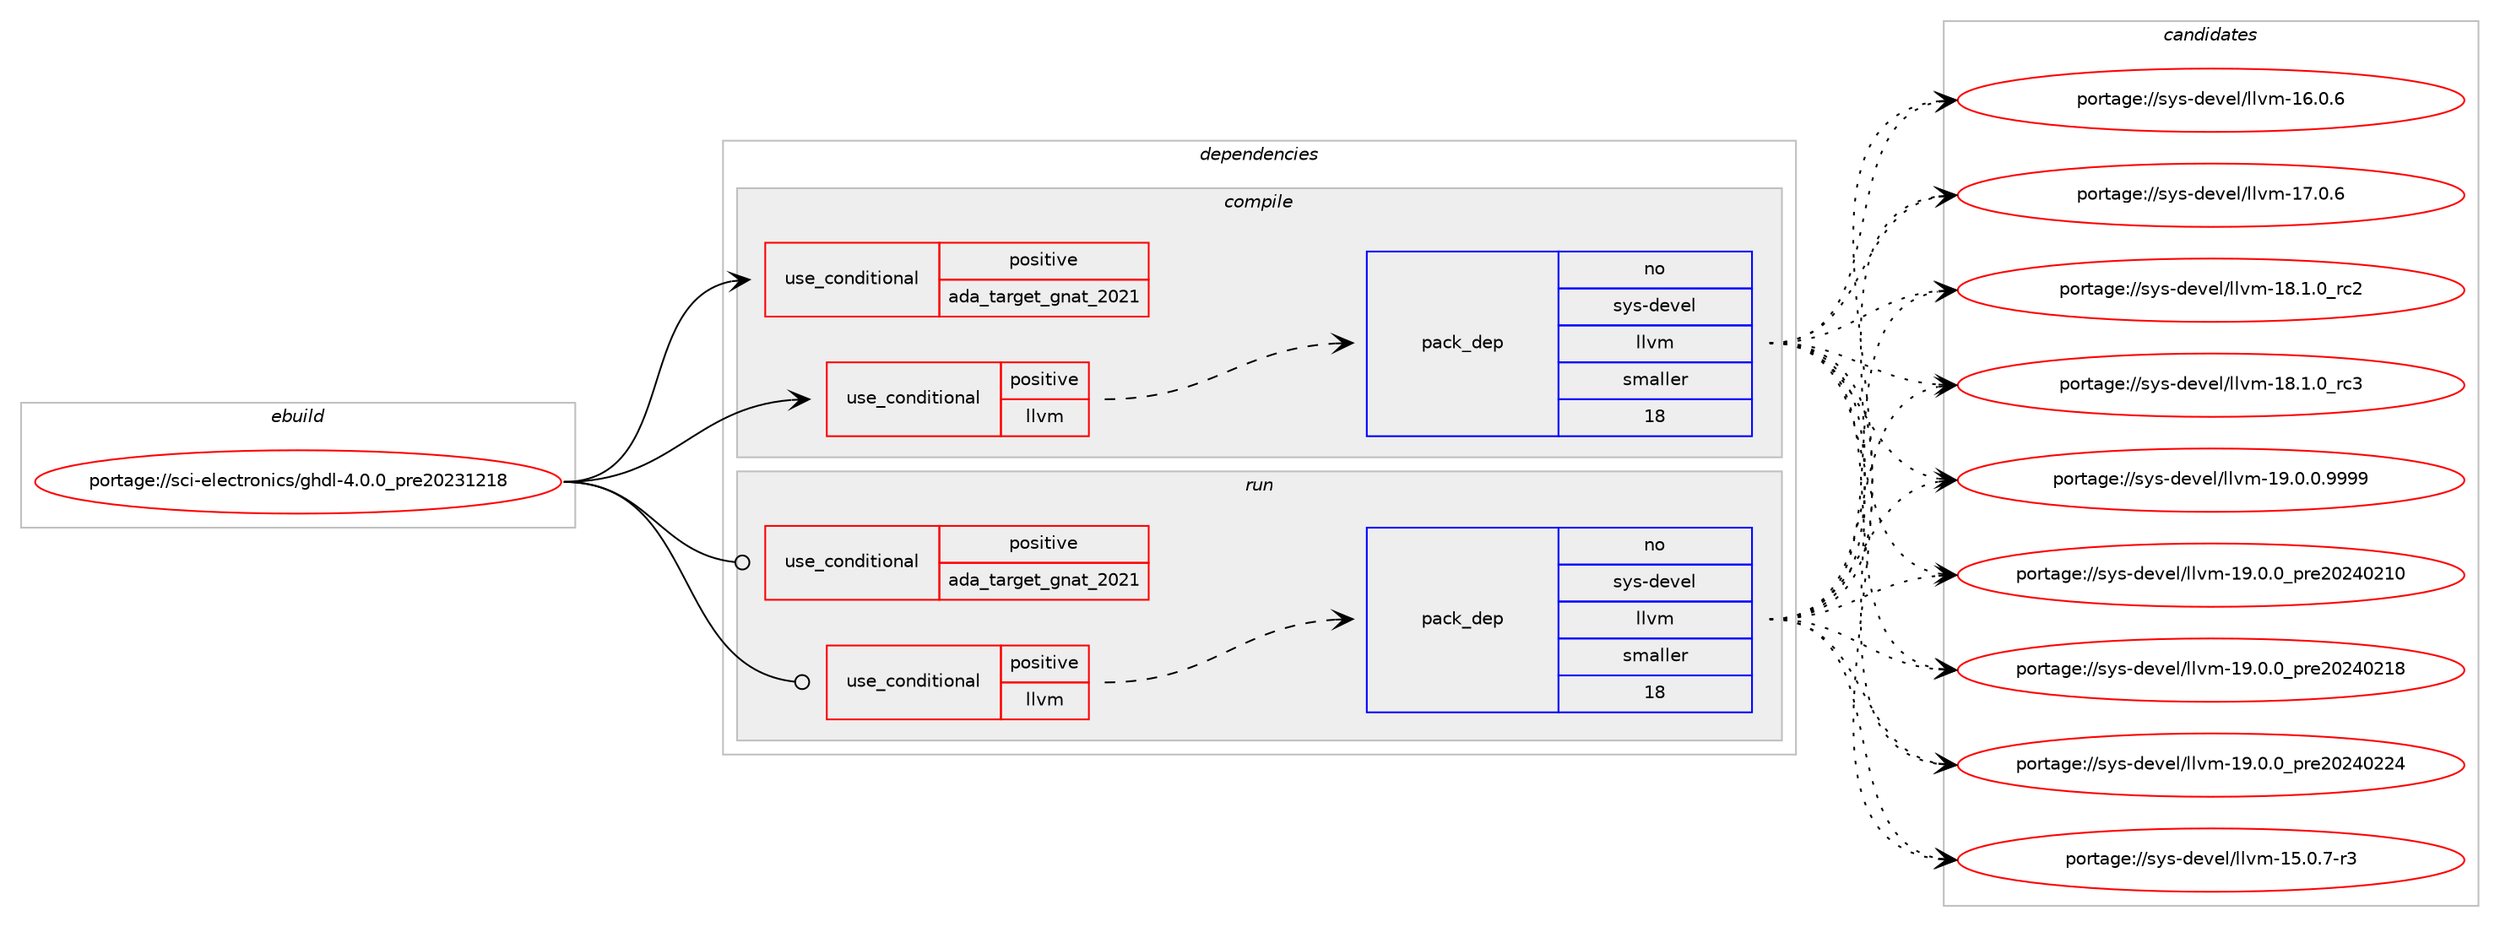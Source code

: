 digraph prolog {

# *************
# Graph options
# *************

newrank=true;
concentrate=true;
compound=true;
graph [rankdir=LR,fontname=Helvetica,fontsize=10,ranksep=1.5];#, ranksep=2.5, nodesep=0.2];
edge  [arrowhead=vee];
node  [fontname=Helvetica,fontsize=10];

# **********
# The ebuild
# **********

subgraph cluster_leftcol {
color=gray;
rank=same;
label=<<i>ebuild</i>>;
id [label="portage://sci-electronics/ghdl-4.0.0_pre20231218", color=red, width=4, href="../sci-electronics/ghdl-4.0.0_pre20231218.svg"];
}

# ****************
# The dependencies
# ****************

subgraph cluster_midcol {
color=gray;
label=<<i>dependencies</i>>;
subgraph cluster_compile {
fillcolor="#eeeeee";
style=filled;
label=<<i>compile</i>>;
subgraph cond8602 {
dependency12677 [label=<<TABLE BORDER="0" CELLBORDER="1" CELLSPACING="0" CELLPADDING="4"><TR><TD ROWSPAN="3" CELLPADDING="10">use_conditional</TD></TR><TR><TD>positive</TD></TR><TR><TD>ada_target_gnat_2021</TD></TR></TABLE>>, shape=none, color=red];
# *** BEGIN UNKNOWN DEPENDENCY TYPE (TODO) ***
# dependency12677 -> package_dependency(portage://sci-electronics/ghdl-4.0.0_pre20231218,install,no,dev-lang,gnat-gpl,none,[,,],[slot(10)],[use(enable(ada),none)])
# *** END UNKNOWN DEPENDENCY TYPE (TODO) ***

}
id:e -> dependency12677:w [weight=20,style="solid",arrowhead="vee"];
subgraph cond8603 {
dependency12678 [label=<<TABLE BORDER="0" CELLBORDER="1" CELLSPACING="0" CELLPADDING="4"><TR><TD ROWSPAN="3" CELLPADDING="10">use_conditional</TD></TR><TR><TD>positive</TD></TR><TR><TD>llvm</TD></TR></TABLE>>, shape=none, color=red];
subgraph pack3957 {
dependency12679 [label=<<TABLE BORDER="0" CELLBORDER="1" CELLSPACING="0" CELLPADDING="4" WIDTH="220"><TR><TD ROWSPAN="6" CELLPADDING="30">pack_dep</TD></TR><TR><TD WIDTH="110">no</TD></TR><TR><TD>sys-devel</TD></TR><TR><TD>llvm</TD></TR><TR><TD>smaller</TD></TR><TR><TD>18</TD></TR></TABLE>>, shape=none, color=blue];
}
dependency12678:e -> dependency12679:w [weight=20,style="dashed",arrowhead="vee"];
}
id:e -> dependency12678:w [weight=20,style="solid",arrowhead="vee"];
# *** BEGIN UNKNOWN DEPENDENCY TYPE (TODO) ***
# id -> package_dependency(portage://sci-electronics/ghdl-4.0.0_pre20231218,install,strong,sys-devel,llvm,none,[,,],[slot(0)],[])
# *** END UNKNOWN DEPENDENCY TYPE (TODO) ***

}
subgraph cluster_compileandrun {
fillcolor="#eeeeee";
style=filled;
label=<<i>compile and run</i>>;
}
subgraph cluster_run {
fillcolor="#eeeeee";
style=filled;
label=<<i>run</i>>;
subgraph cond8604 {
dependency12680 [label=<<TABLE BORDER="0" CELLBORDER="1" CELLSPACING="0" CELLPADDING="4"><TR><TD ROWSPAN="3" CELLPADDING="10">use_conditional</TD></TR><TR><TD>positive</TD></TR><TR><TD>ada_target_gnat_2021</TD></TR></TABLE>>, shape=none, color=red];
# *** BEGIN UNKNOWN DEPENDENCY TYPE (TODO) ***
# dependency12680 -> package_dependency(portage://sci-electronics/ghdl-4.0.0_pre20231218,run,no,dev-lang,gnat-gpl,none,[,,],[slot(10)],[use(enable(ada),none)])
# *** END UNKNOWN DEPENDENCY TYPE (TODO) ***

}
id:e -> dependency12680:w [weight=20,style="solid",arrowhead="odot"];
subgraph cond8605 {
dependency12681 [label=<<TABLE BORDER="0" CELLBORDER="1" CELLSPACING="0" CELLPADDING="4"><TR><TD ROWSPAN="3" CELLPADDING="10">use_conditional</TD></TR><TR><TD>positive</TD></TR><TR><TD>llvm</TD></TR></TABLE>>, shape=none, color=red];
subgraph pack3958 {
dependency12682 [label=<<TABLE BORDER="0" CELLBORDER="1" CELLSPACING="0" CELLPADDING="4" WIDTH="220"><TR><TD ROWSPAN="6" CELLPADDING="30">pack_dep</TD></TR><TR><TD WIDTH="110">no</TD></TR><TR><TD>sys-devel</TD></TR><TR><TD>llvm</TD></TR><TR><TD>smaller</TD></TR><TR><TD>18</TD></TR></TABLE>>, shape=none, color=blue];
}
dependency12681:e -> dependency12682:w [weight=20,style="dashed",arrowhead="vee"];
}
id:e -> dependency12681:w [weight=20,style="solid",arrowhead="odot"];
}
}

# **************
# The candidates
# **************

subgraph cluster_choices {
rank=same;
color=gray;
label=<<i>candidates</i>>;

subgraph choice3957 {
color=black;
nodesep=1;
choice1151211154510010111810110847108108118109454953464846554511451 [label="portage://sys-devel/llvm-15.0.7-r3", color=red, width=4,href="../sys-devel/llvm-15.0.7-r3.svg"];
choice115121115451001011181011084710810811810945495446484654 [label="portage://sys-devel/llvm-16.0.6", color=red, width=4,href="../sys-devel/llvm-16.0.6.svg"];
choice115121115451001011181011084710810811810945495546484654 [label="portage://sys-devel/llvm-17.0.6", color=red, width=4,href="../sys-devel/llvm-17.0.6.svg"];
choice115121115451001011181011084710810811810945495646494648951149950 [label="portage://sys-devel/llvm-18.1.0_rc2", color=red, width=4,href="../sys-devel/llvm-18.1.0_rc2.svg"];
choice115121115451001011181011084710810811810945495646494648951149951 [label="portage://sys-devel/llvm-18.1.0_rc3", color=red, width=4,href="../sys-devel/llvm-18.1.0_rc3.svg"];
choice1151211154510010111810110847108108118109454957464846484657575757 [label="portage://sys-devel/llvm-19.0.0.9999", color=red, width=4,href="../sys-devel/llvm-19.0.0.9999.svg"];
choice115121115451001011181011084710810811810945495746484648951121141015048505248504948 [label="portage://sys-devel/llvm-19.0.0_pre20240210", color=red, width=4,href="../sys-devel/llvm-19.0.0_pre20240210.svg"];
choice115121115451001011181011084710810811810945495746484648951121141015048505248504956 [label="portage://sys-devel/llvm-19.0.0_pre20240218", color=red, width=4,href="../sys-devel/llvm-19.0.0_pre20240218.svg"];
choice115121115451001011181011084710810811810945495746484648951121141015048505248505052 [label="portage://sys-devel/llvm-19.0.0_pre20240224", color=red, width=4,href="../sys-devel/llvm-19.0.0_pre20240224.svg"];
dependency12679:e -> choice1151211154510010111810110847108108118109454953464846554511451:w [style=dotted,weight="100"];
dependency12679:e -> choice115121115451001011181011084710810811810945495446484654:w [style=dotted,weight="100"];
dependency12679:e -> choice115121115451001011181011084710810811810945495546484654:w [style=dotted,weight="100"];
dependency12679:e -> choice115121115451001011181011084710810811810945495646494648951149950:w [style=dotted,weight="100"];
dependency12679:e -> choice115121115451001011181011084710810811810945495646494648951149951:w [style=dotted,weight="100"];
dependency12679:e -> choice1151211154510010111810110847108108118109454957464846484657575757:w [style=dotted,weight="100"];
dependency12679:e -> choice115121115451001011181011084710810811810945495746484648951121141015048505248504948:w [style=dotted,weight="100"];
dependency12679:e -> choice115121115451001011181011084710810811810945495746484648951121141015048505248504956:w [style=dotted,weight="100"];
dependency12679:e -> choice115121115451001011181011084710810811810945495746484648951121141015048505248505052:w [style=dotted,weight="100"];
}
subgraph choice3958 {
color=black;
nodesep=1;
choice1151211154510010111810110847108108118109454953464846554511451 [label="portage://sys-devel/llvm-15.0.7-r3", color=red, width=4,href="../sys-devel/llvm-15.0.7-r3.svg"];
choice115121115451001011181011084710810811810945495446484654 [label="portage://sys-devel/llvm-16.0.6", color=red, width=4,href="../sys-devel/llvm-16.0.6.svg"];
choice115121115451001011181011084710810811810945495546484654 [label="portage://sys-devel/llvm-17.0.6", color=red, width=4,href="../sys-devel/llvm-17.0.6.svg"];
choice115121115451001011181011084710810811810945495646494648951149950 [label="portage://sys-devel/llvm-18.1.0_rc2", color=red, width=4,href="../sys-devel/llvm-18.1.0_rc2.svg"];
choice115121115451001011181011084710810811810945495646494648951149951 [label="portage://sys-devel/llvm-18.1.0_rc3", color=red, width=4,href="../sys-devel/llvm-18.1.0_rc3.svg"];
choice1151211154510010111810110847108108118109454957464846484657575757 [label="portage://sys-devel/llvm-19.0.0.9999", color=red, width=4,href="../sys-devel/llvm-19.0.0.9999.svg"];
choice115121115451001011181011084710810811810945495746484648951121141015048505248504948 [label="portage://sys-devel/llvm-19.0.0_pre20240210", color=red, width=4,href="../sys-devel/llvm-19.0.0_pre20240210.svg"];
choice115121115451001011181011084710810811810945495746484648951121141015048505248504956 [label="portage://sys-devel/llvm-19.0.0_pre20240218", color=red, width=4,href="../sys-devel/llvm-19.0.0_pre20240218.svg"];
choice115121115451001011181011084710810811810945495746484648951121141015048505248505052 [label="portage://sys-devel/llvm-19.0.0_pre20240224", color=red, width=4,href="../sys-devel/llvm-19.0.0_pre20240224.svg"];
dependency12682:e -> choice1151211154510010111810110847108108118109454953464846554511451:w [style=dotted,weight="100"];
dependency12682:e -> choice115121115451001011181011084710810811810945495446484654:w [style=dotted,weight="100"];
dependency12682:e -> choice115121115451001011181011084710810811810945495546484654:w [style=dotted,weight="100"];
dependency12682:e -> choice115121115451001011181011084710810811810945495646494648951149950:w [style=dotted,weight="100"];
dependency12682:e -> choice115121115451001011181011084710810811810945495646494648951149951:w [style=dotted,weight="100"];
dependency12682:e -> choice1151211154510010111810110847108108118109454957464846484657575757:w [style=dotted,weight="100"];
dependency12682:e -> choice115121115451001011181011084710810811810945495746484648951121141015048505248504948:w [style=dotted,weight="100"];
dependency12682:e -> choice115121115451001011181011084710810811810945495746484648951121141015048505248504956:w [style=dotted,weight="100"];
dependency12682:e -> choice115121115451001011181011084710810811810945495746484648951121141015048505248505052:w [style=dotted,weight="100"];
}
}

}
